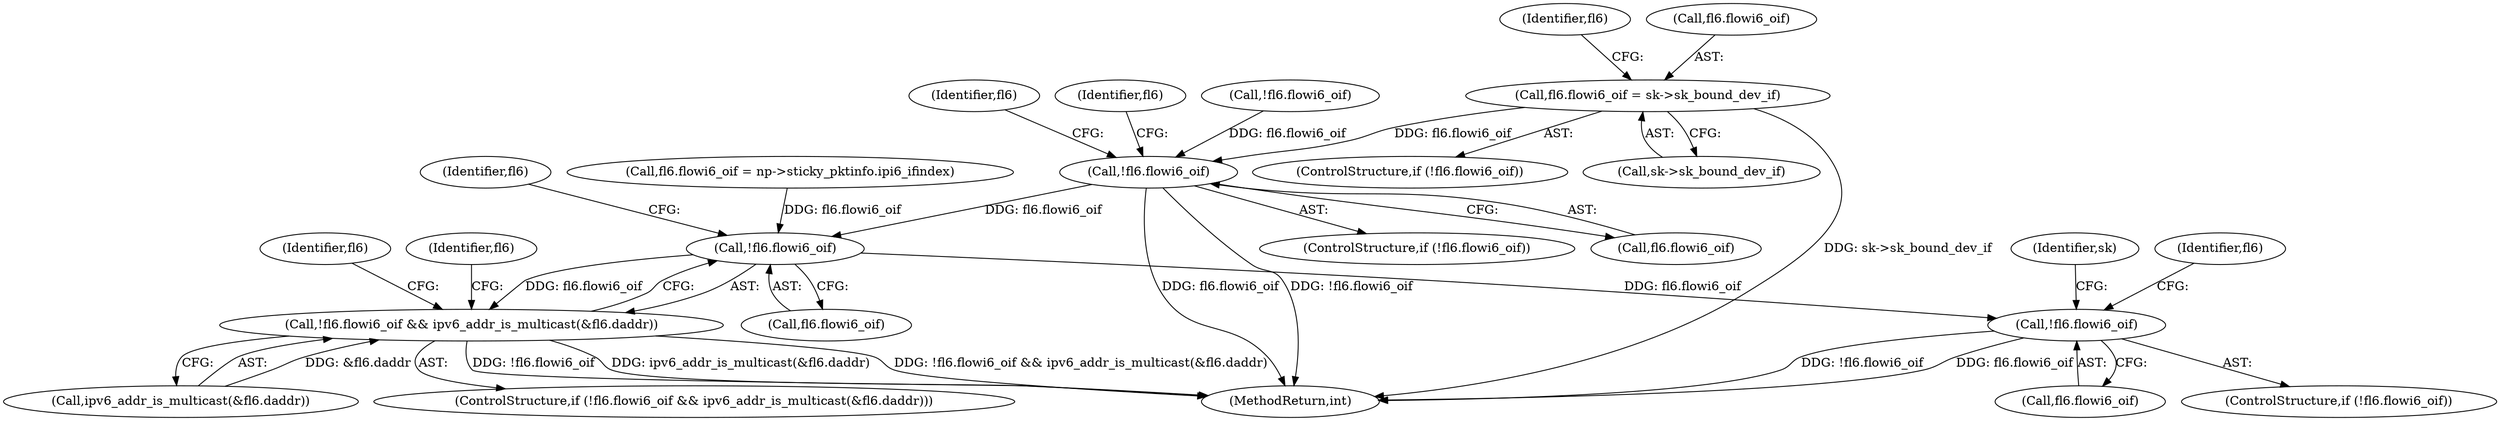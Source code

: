 digraph "0_linux_45f6fad84cc305103b28d73482b344d7f5b76f39_18@pointer" {
"1000538" [label="(Call,fl6.flowi6_oif = sk->sk_bound_dev_if)"];
"1000546" [label="(Call,!fl6.flowi6_oif)"];
"1000745" [label="(Call,!fl6.flowi6_oif)"];
"1000744" [label="(Call,!fl6.flowi6_oif && ipv6_addr_is_multicast(&fl6.daddr))"];
"1000767" [label="(Call,!fl6.flowi6_oif)"];
"1000779" [label="(Identifier,sk)"];
"1000766" [label="(ControlStructure,if (!fl6.flowi6_oif))"];
"1000749" [label="(Call,ipv6_addr_is_multicast(&fl6.daddr))"];
"1000552" [label="(Identifier,fl6)"];
"1000767" [label="(Call,!fl6.flowi6_oif)"];
"1000545" [label="(ControlStructure,if (!fl6.flowi6_oif))"];
"1000752" [label="(Identifier,fl6)"];
"1000769" [label="(Identifier,fl6)"];
"1000546" [label="(Call,!fl6.flowi6_oif)"];
"1000538" [label="(Call,fl6.flowi6_oif = sk->sk_bound_dev_if)"];
"1000743" [label="(ControlStructure,if (!fl6.flowi6_oif && ipv6_addr_is_multicast(&fl6.daddr)))"];
"1000542" [label="(Call,sk->sk_bound_dev_if)"];
"1000548" [label="(Identifier,fl6)"];
"1000561" [label="(Identifier,fl6)"];
"1000744" [label="(Call,!fl6.flowi6_oif && ipv6_addr_is_multicast(&fl6.daddr))"];
"1000539" [label="(Call,fl6.flowi6_oif)"];
"1001043" [label="(MethodReturn,int)"];
"1000757" [label="(Identifier,fl6)"];
"1000533" [label="(ControlStructure,if (!fl6.flowi6_oif))"];
"1000746" [label="(Call,fl6.flowi6_oif)"];
"1000547" [label="(Call,fl6.flowi6_oif)"];
"1000550" [label="(Call,fl6.flowi6_oif = np->sticky_pktinfo.ipi6_ifindex)"];
"1000768" [label="(Call,fl6.flowi6_oif)"];
"1000745" [label="(Call,!fl6.flowi6_oif)"];
"1000534" [label="(Call,!fl6.flowi6_oif)"];
"1000773" [label="(Identifier,fl6)"];
"1000538" -> "1000533"  [label="AST: "];
"1000538" -> "1000542"  [label="CFG: "];
"1000539" -> "1000538"  [label="AST: "];
"1000542" -> "1000538"  [label="AST: "];
"1000548" -> "1000538"  [label="CFG: "];
"1000538" -> "1001043"  [label="DDG: sk->sk_bound_dev_if"];
"1000538" -> "1000546"  [label="DDG: fl6.flowi6_oif"];
"1000546" -> "1000545"  [label="AST: "];
"1000546" -> "1000547"  [label="CFG: "];
"1000547" -> "1000546"  [label="AST: "];
"1000552" -> "1000546"  [label="CFG: "];
"1000561" -> "1000546"  [label="CFG: "];
"1000546" -> "1001043"  [label="DDG: !fl6.flowi6_oif"];
"1000546" -> "1001043"  [label="DDG: fl6.flowi6_oif"];
"1000534" -> "1000546"  [label="DDG: fl6.flowi6_oif"];
"1000546" -> "1000745"  [label="DDG: fl6.flowi6_oif"];
"1000745" -> "1000744"  [label="AST: "];
"1000745" -> "1000746"  [label="CFG: "];
"1000746" -> "1000745"  [label="AST: "];
"1000752" -> "1000745"  [label="CFG: "];
"1000744" -> "1000745"  [label="CFG: "];
"1000745" -> "1000744"  [label="DDG: fl6.flowi6_oif"];
"1000550" -> "1000745"  [label="DDG: fl6.flowi6_oif"];
"1000745" -> "1000767"  [label="DDG: fl6.flowi6_oif"];
"1000744" -> "1000743"  [label="AST: "];
"1000744" -> "1000749"  [label="CFG: "];
"1000749" -> "1000744"  [label="AST: "];
"1000757" -> "1000744"  [label="CFG: "];
"1000769" -> "1000744"  [label="CFG: "];
"1000744" -> "1001043"  [label="DDG: !fl6.flowi6_oif && ipv6_addr_is_multicast(&fl6.daddr)"];
"1000744" -> "1001043"  [label="DDG: !fl6.flowi6_oif"];
"1000744" -> "1001043"  [label="DDG: ipv6_addr_is_multicast(&fl6.daddr)"];
"1000749" -> "1000744"  [label="DDG: &fl6.daddr"];
"1000767" -> "1000766"  [label="AST: "];
"1000767" -> "1000768"  [label="CFG: "];
"1000768" -> "1000767"  [label="AST: "];
"1000773" -> "1000767"  [label="CFG: "];
"1000779" -> "1000767"  [label="CFG: "];
"1000767" -> "1001043"  [label="DDG: !fl6.flowi6_oif"];
"1000767" -> "1001043"  [label="DDG: fl6.flowi6_oif"];
}
